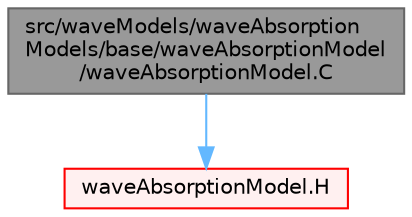 digraph "src/waveModels/waveAbsorptionModels/base/waveAbsorptionModel/waveAbsorptionModel.C"
{
 // LATEX_PDF_SIZE
  bgcolor="transparent";
  edge [fontname=Helvetica,fontsize=10,labelfontname=Helvetica,labelfontsize=10];
  node [fontname=Helvetica,fontsize=10,shape=box,height=0.2,width=0.4];
  Node1 [id="Node000001",label="src/waveModels/waveAbsorption\lModels/base/waveAbsorptionModel\l/waveAbsorptionModel.C",height=0.2,width=0.4,color="gray40", fillcolor="grey60", style="filled", fontcolor="black",tooltip=" "];
  Node1 -> Node2 [id="edge1_Node000001_Node000002",color="steelblue1",style="solid",tooltip=" "];
  Node2 [id="Node000002",label="waveAbsorptionModel.H",height=0.2,width=0.4,color="red", fillcolor="#FFF0F0", style="filled",URL="$waveAbsorptionModel_8H.html",tooltip=" "];
}
